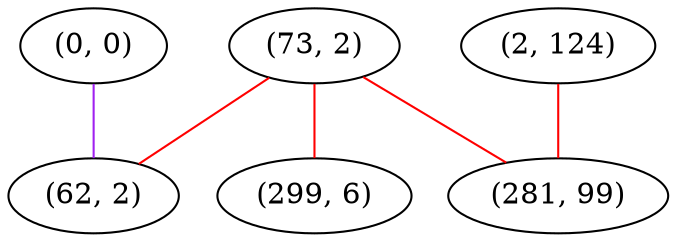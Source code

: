 graph "" {
"(0, 0)";
"(2, 124)";
"(73, 2)";
"(62, 2)";
"(281, 99)";
"(299, 6)";
"(0, 0)" -- "(62, 2)"  [color=purple, key=0, weight=4];
"(2, 124)" -- "(281, 99)"  [color=red, key=0, weight=1];
"(73, 2)" -- "(62, 2)"  [color=red, key=0, weight=1];
"(73, 2)" -- "(281, 99)"  [color=red, key=0, weight=1];
"(73, 2)" -- "(299, 6)"  [color=red, key=0, weight=1];
}
